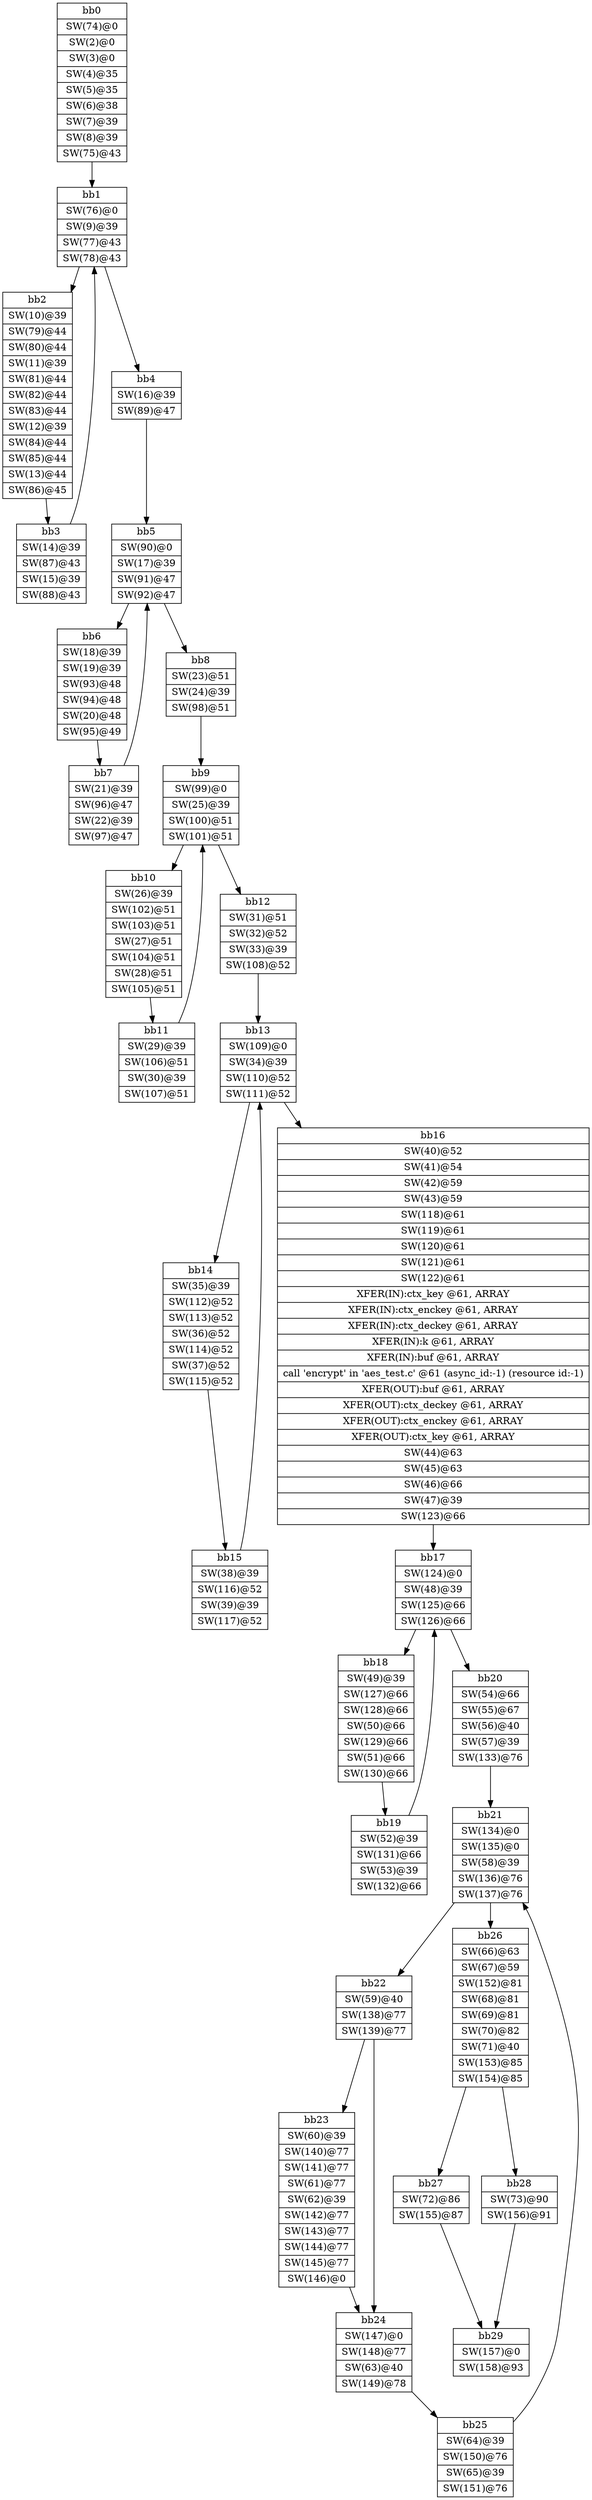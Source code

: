 digraph CDFG {
node [shape=record];
bb0 [shape=record, label = "{bb0|<x0x36a0270>SW(74)@0\n|<x0x2c0ad30>SW(2)@0\n|<x0x2c0c270>SW(3)@0\n|<x0x3693830>SW(4)@35\n|<x0x3693ab0>SW(5)@35\n|<x0x3695cd0>SW(6)@38\n|<x0x3693c00>SW(7)@39\n|<x0x3693d60>SW(8)@39\n|<x0x36a0780>SW(75)@43\n}"];
bb1 [shape=record, label = "{bb1|<x0x36a0ad0>SW(76)@0\n|<x0x36941d0>SW(9)@39\n|<x0x36a0c70>SW(77)@43\n|<x0x36a0e40>SW(78)@43\n}"];
bb2 [shape=record, label = "{bb2|<x0x3695470>SW(10)@39\n|<x0x36a1280>SW(79)@44\n|<x0x36a13d0>SW(80)@44\n|<x0x3695ab0>SW(11)@39\n|<x0x36a1570>SW(81)@44\n|<x0x36a1740>SW(82)@44\n|<x0x36a1df0>SW(83)@44\n|<x0x3695640>SW(12)@39\n|<x0x36a1f40>SW(84)@44\n|<x0x36a18e0>SW(85)@44\n|<x0x3695810>SW(13)@44\n|<x0x36a1b20>SW(86)@45\n}"];
bb3 [shape=record, label = "{bb3|<x0x3696010>SW(14)@39\n|<x0x36a2320>SW(87)@43\n|<x0x36960d0>SW(15)@39\n|<x0x36a24e0>SW(88)@43\n}"];
bb4 [shape=record, label = "{bb4|<x0x3698350>SW(16)@39\n|<x0x36a25a0>SW(89)@47\n}"];
bb5 [shape=record, label = "{bb5|<x0x36a2860>SW(90)@0\n|<x0x3696170>SW(17)@39\n|<x0x36a2a00>SW(91)@47\n|<x0x36a3ef0>SW(92)@47\n}"];
bb6 [shape=record, label = "{bb6|<x0x36962d0>SW(18)@39\n|<x0x3696430>SW(19)@39\n|<x0x36a2c70>SW(93)@48\n|<x0x36a2e40>SW(94)@48\n|<x0x3696600>SW(20)@48\n|<x0x36a2f00>SW(95)@49\n}"];
bb7 [shape=record, label = "{bb7|<x0x3696980>SW(21)@39\n|<x0x36a31d0>SW(96)@47\n|<x0x3696a40>SW(22)@39\n|<x0x36a33d0>SW(97)@47\n}"];
bb8 [shape=record, label = "{bb8|<x0x3696b00>SW(23)@51\n|<x0x3698070>SW(24)@39\n|<x0x36a3850>SW(98)@51\n}"];
bb9 [shape=record, label = "{bb9|<x0x36a4500>SW(99)@0\n|<x0x3696bc0>SW(25)@39\n|<x0x36a4660>SW(100)@51\n|<x0x36a4830>SW(101)@51\n}"];
bb10 [shape=record, label = "{bb10|<x0x3696d20>SW(26)@39\n|<x0x36a4930>SW(102)@51\n|<x0x36a4b00>SW(103)@51\n|<x0x3696e80>SW(27)@51\n|<x0x36a4d20>SW(104)@51\n|<x0x36971d0>SW(28)@51\n|<x0x36a6230>SW(105)@51\n}"];
bb11 [shape=record, label = "{bb11|<x0x36973d0>SW(29)@39\n|<x0x36a4f40>SW(106)@51\n|<x0x3697530>SW(30)@39\n|<x0x36a5140>SW(107)@51\n}"];
bb12 [shape=record, label = "{bb12|<x0x3697650>SW(31)@51\n|<x0x3697840>SW(32)@52\n|<x0x3697ad0>SW(33)@39\n|<x0x36a5310>SW(108)@52\n}"];
bb13 [shape=record, label = "{bb13|<x0x36a5600>SW(109)@0\n|<x0x3697c70>SW(34)@39\n|<x0x36a5c80>SW(110)@52\n|<x0x36a5dd0>SW(111)@52\n}"];
bb14 [shape=record, label = "{bb14|<x0x369a950>SW(35)@39\n|<x0x36a58c0>SW(112)@52\n|<x0x36a66b0>SW(113)@52\n|<x0x369ab20>SW(36)@52\n|<x0x36a67b0>SW(114)@52\n|<x0x36986d0>SW(37)@52\n|<x0x36a6970>SW(115)@52\n}"];
bb15 [shape=record, label = "{bb15|<x0x369a400>SW(38)@39\n|<x0x36a6c40>SW(116)@52\n|<x0x369a5d0>SW(39)@39\n|<x0x36a6e40>SW(117)@52\n}"];
bb16 [shape=record, label = "{bb16|<x0x3698830>SW(40)@52\n|<x0x36989b0>SW(41)@54\n|<x0x3698c90>SW(42)@59\n|<x0x369a150>SW(43)@59\n|<x0x36a3610>SW(118)@61\n|<x0x36a77b0>SW(119)@61\n|<x0x36a79c0>SW(120)@61\n|<x0x36a7bd0>SW(121)@61\n|<x0x36a7d60>SW(122)@61\n|<x0x36ae900>XFER(IN):ctx_key @61, ARRAY\n|<x0x36aeec0>XFER(IN):ctx_enckey @61, ARRAY\n|<x0x36af0e0>XFER(IN):ctx_deckey @61, ARRAY\n|<x0x36af320>XFER(IN):k @61, ARRAY\n|<x0x36af440>XFER(IN):buf @61, ARRAY\n|<x0x2c0ae60>call 'encrypt' in 'aes_test.c' @61 (async_id:-1) (resource id:-1)\n|<x0x36af560>XFER(OUT):buf @61, ARRAY\n|<x0x36af200>XFER(OUT):ctx_deckey @61, ARRAY\n|<x0x36aefc0>XFER(OUT):ctx_enckey @61, ARRAY\n|<x0x36ae9f0>XFER(OUT):ctx_key @61, ARRAY\n|<x0x3699860>SW(44)@63\n|<x0x3699f00>SW(45)@63\n|<x0x3699960>SW(46)@66\n|<x0x3699b30>SW(47)@39\n|<x0x36a7fe0>SW(123)@66\n}"];
bb17 [shape=record, label = "{bb17|<x0x36a83b0>SW(124)@0\n|<x0x369b0b0>SW(48)@39\n|<x0x36a84e0>SW(125)@66\n|<x0x36a85d0>SW(126)@66\n}"];
bb18 [shape=record, label = "{bb18|<x0x369b1b0>SW(49)@39\n|<x0x36a8ab0>SW(127)@66\n|<x0x36aa7b0>SW(128)@66\n|<x0x369b3e0>SW(50)@66\n|<x0x36a8b70>SW(129)@66\n|<x0x369b5a0>SW(51)@66\n|<x0x36a8d40>SW(130)@66\n}"];
bb19 [shape=record, label = "{bb19|<x0x369b640>SW(52)@39\n|<x0x36a9080>SW(131)@66\n|<x0x369b870>SW(53)@39\n|<x0x36aa5a0>SW(132)@66\n}"];
bb20 [shape=record, label = "{bb20|<x0x369de70>SW(54)@66\n|<x0x369df90>SW(55)@67\n|<x0x369dac0>SW(56)@40\n|<x0x369dc90>SW(57)@39\n|<x0x36a9420>SW(133)@76\n}"];
bb21 [shape=record, label = "{bb21|<x0x36a9730>SW(134)@0\n|<x0x36a98d0>SW(135)@0\n|<x0x369e0a0>SW(58)@39\n|<x0x36a9a70>SW(136)@76\n|<x0x36a9c10>SW(137)@76\n}"];
bb22 [shape=record, label = "{bb22|<x0x369e140>SW(59)@40\n|<x0x36a9cd0>SW(138)@77\n|<x0x36a9d70>SW(139)@77\n}"];
bb23 [shape=record, label = "{bb23|<x0x369e370>SW(60)@39\n|<x0x36aab70>SW(140)@77\n|<x0x36aad00>SW(141)@77\n|<x0x369e5a0>SW(61)@77\n|<x0x369e740>SW(62)@39\n|<x0x36aca80>SW(142)@77\n|<x0x36aadc0>SW(143)@77\n|<x0x36aaf50>SW(144)@77\n|<x0x36ab100>SW(145)@77\n|<x0x36ab2c0>SW(146)@0\n}"];
bb24 [shape=record, label = "{bb24|<x0x36ab540>SW(147)@0\n|<x0x36ab6e0>SW(148)@77\n|<x0x369e8a0>SW(63)@40\n|<x0x36ab8a0>SW(149)@78\n}"];
bb25 [shape=record, label = "{bb25|<x0x369ead0>SW(64)@39\n|<x0x36abbe0>SW(150)@76\n|<x0x369ed00>SW(65)@39\n|<x0x36abde0>SW(151)@76\n}"];
bb26 [shape=record, label = "{bb26|<x0x369ee40>SW(66)@63\n|<x0x369efc0>SW(67)@59\n|<x0x36ac160>SW(152)@81\n|<x0x369f8d0>SW(68)@81\n|<x0x369f190>SW(69)@81\n|<x0x369f410>SW(70)@82\n|<x0x369f5c0>SW(71)@40\n|<x0x36ac220>SW(153)@85\n|<x0x36ac3b0>SW(154)@85\n}"];
bb27 [shape=record, label = "{bb27|<x0x369b910>SW(72)@86\n|<x0x36acd20>SW(155)@87\n}"];
bb28 [shape=record, label = "{bb28|<x0x369ba50>SW(73)@90\n|<x0x36ad030>SW(156)@91\n}"];
bb29 [shape=record, label = "{bb29|<x0x36ad0f0>SW(157)@0\n|<x0x36ad270>SW(158)@93\n}"];
bb0 -> bb1
bb1 -> bb2
bb1 -> bb4
bb2 -> bb3
bb3 -> bb1
bb4 -> bb5
bb5 -> bb6
bb5 -> bb8
bb6 -> bb7
bb7 -> bb5
bb8 -> bb9
bb9 -> bb10
bb9 -> bb12
bb10 -> bb11
bb11 -> bb9
bb12 -> bb13
bb13 -> bb14
bb13 -> bb16
bb14 -> bb15
bb15 -> bb13
bb16 -> bb17
bb17 -> bb18
bb17 -> bb20
bb18 -> bb19
bb19 -> bb17
bb20 -> bb21
bb21 -> bb22
bb21 -> bb26
bb22 -> bb24
bb22 -> bb23
bb23 -> bb24
bb24 -> bb25
bb25 -> bb21
bb26 -> bb28
bb26 -> bb27
bb27 -> bb29
bb28 -> bb29
}
